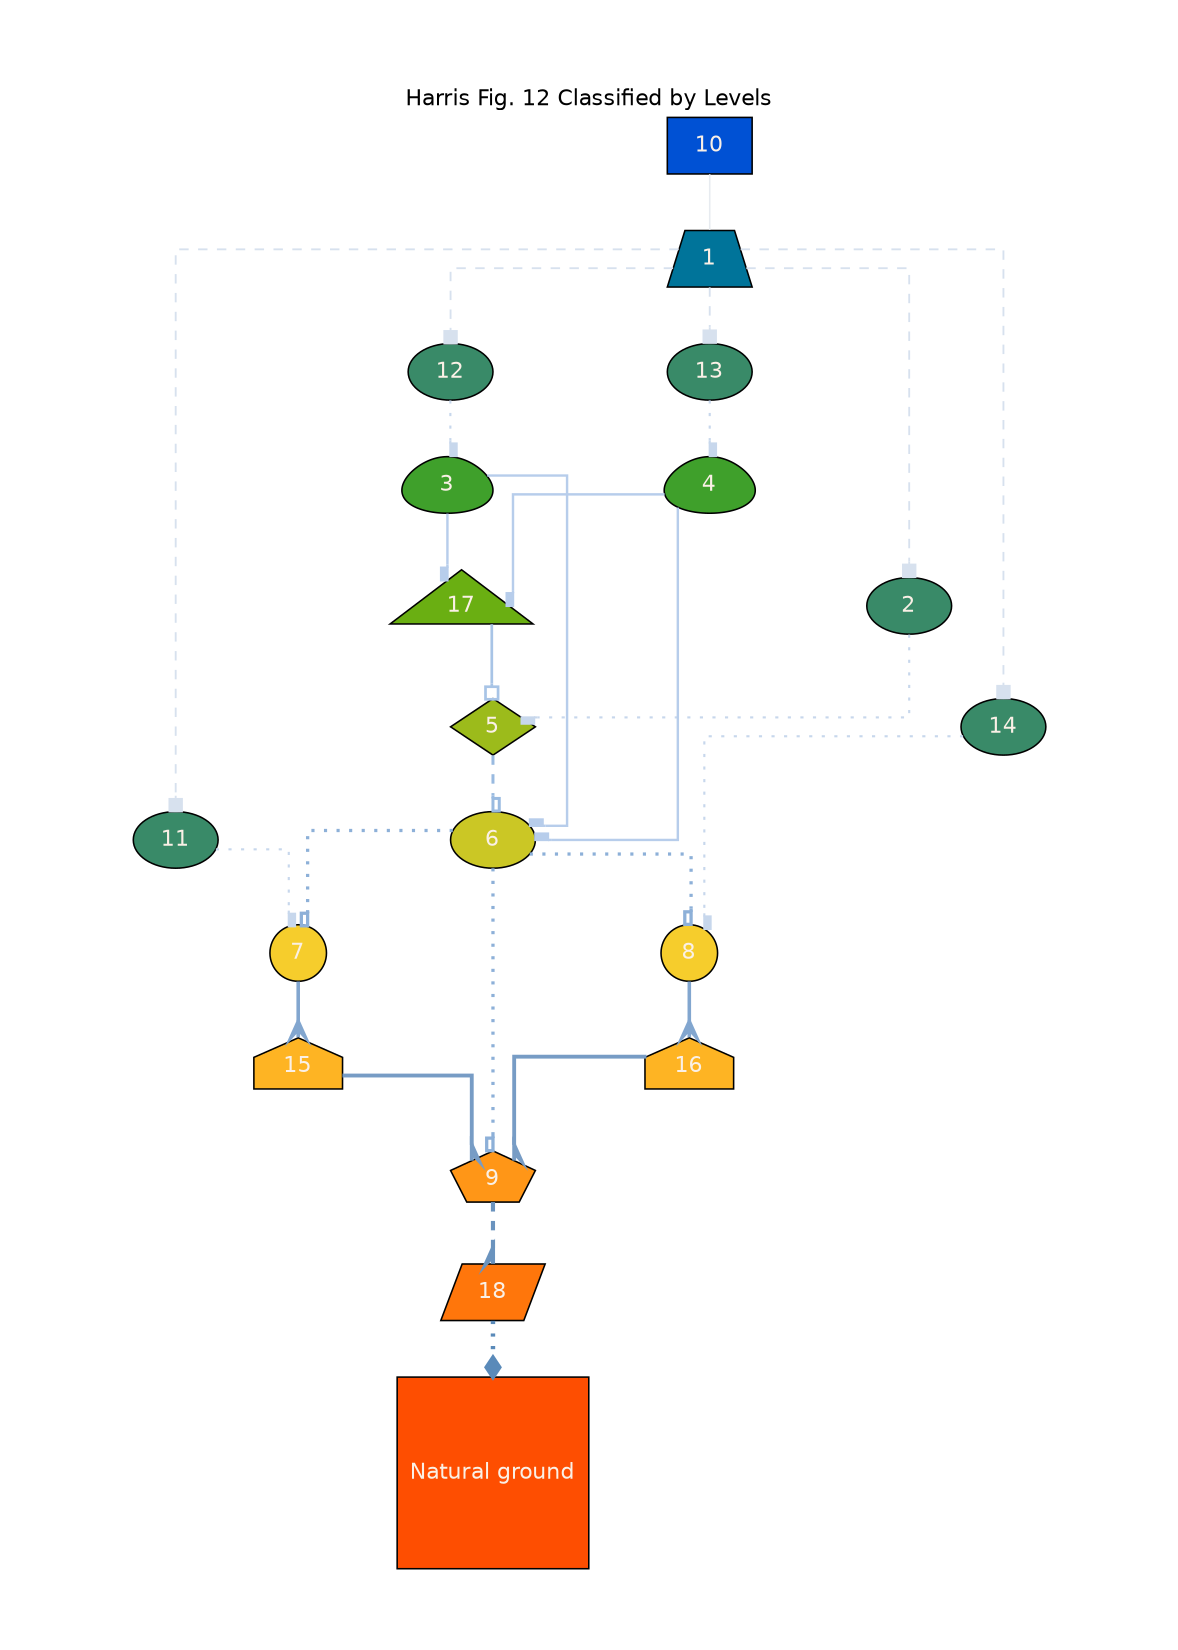 digraph to_dot {
  style="filled";
  dpi="96";
  margin="0.5,0.5";
  bgcolor="/x11/white";
  fontname="Helvetica";
  fontsize="14.0";
  fontcolor="/x11/black";
  splines="ortho";
  page="7,5";
  size="6,4!";
  ratio="auto";
  URL="http://tsdye.github.io/harris-matrix/";
  label="Harris Fig. 12 Classified by Levels";
  labelloc="t";
  "1" [shape="trapezium"] [style="filled"] [fontname="Helvetica"] [fontsize="14.0"] [color="/x11/black"] [fillcolor="0.541 1.000 0.604"] [fontcolor="/x11/linen"] [penwidth="1.0"] [skew="0.0"] [sides="4"] [orientation="0.0"] [distortion="0.0"] [URL="[[http://harris-matrix.tsdye.com/img/fig12-1.png]]"];
  "2" [shape="ellipse"] [style="filled"] [fontname="Helvetica"] [fontsize="14.0"] [color="/x11/black"] [fillcolor="0.430 0.587 0.541"] [fontcolor="/x11/linen"] [penwidth="1.0"] [skew="0.0"] [sides="4"] [orientation="0.0"] [distortion="0.0"] [URL="[[http://harris-matrix.tsdye.com/img/fig12-2.png]]"];
  "3" [shape="egg"] [style="filled"] [fontname="Helvetica"] [fontsize="14.0"] [color="/x11/black"] [fillcolor="0.305 0.731 0.627"] [fontcolor="/x11/linen"] [penwidth="1.0"] [skew="0.0"] [sides="4"] [orientation="0.0"] [distortion="0.0"] [URL="[[http://harris-matrix.tsdye.com/img/fig12-3.png]]"];
  "4" [shape="egg"] [style="filled"] [fontname="Helvetica"] [fontsize="14.0"] [color="/x11/black"] [fillcolor="0.305 0.731 0.627"] [fontcolor="/x11/linen"] [penwidth="1.0"] [skew="0.0"] [sides="4"] [orientation="0.0"] [distortion="0.0"] [URL="[[http://harris-matrix.tsdye.com/img/fig12-4.png]]"];
  "5" [shape="diamond"] [style="filled"] [fontname="Helvetica"] [fontsize="14.0"] [color="/x11/black"] [fillcolor="0.199 0.856 0.733"] [fontcolor="/x11/linen"] [penwidth="1.0"] [skew="0.0"] [sides="4"] [orientation="0.0"] [distortion="0.0"] [URL="[[http://harris-matrix.tsdye.com/img/fig12-5.png]]"];
  "6" [shape="oval"] [style="filled"] [fontname="Helvetica"] [fontsize="14.0"] [color="/x11/black"] [fillcolor="0.162 0.818 0.796"] [fontcolor="/x11/linen"] [penwidth="1.0"] [skew="0.0"] [sides="4"] [orientation="0.0"] [distortion="0.0"] [URL="[[http://harris-matrix.tsdye.com/img/fig12-6.png]]"];
  "7" [shape="circle"] [style="filled"] [fontname="Helvetica"] [fontsize="14.0"] [color="/x11/black"] [fillcolor="0.133 0.820 0.961"] [fontcolor="/x11/linen"] [penwidth="1.0"] [skew="0.0"] [sides="4"] [orientation="0.0"] [distortion="0.0"] [URL="[[http://harris-matrix.tsdye.com/img/fig12-7.png]]"];
  "8" [shape="circle"] [style="filled"] [fontname="Helvetica"] [fontsize="14.0"] [color="/x11/black"] [fillcolor="0.133 0.820 0.961"] [fontcolor="/x11/linen"] [penwidth="1.0"] [skew="0.0"] [sides="4"] [orientation="0.0"] [distortion="0.0"] [URL="[[http://harris-matrix.tsdye.com/img/fig12-8.png]]"];
  "9" [shape="pentagon"] [style="filled"] [fontname="Helvetica"] [fontsize="14.0"] [color="/x11/black"] [fillcolor="0.091 0.910 1.000"] [fontcolor="/x11/linen"] [penwidth="1.0"] [skew="0.0"] [sides="4"] [orientation="0.0"] [distortion="0.0"] [URL="[[http://harris-matrix.tsdye.com/img/fig12-9.png]]"];
  "Natural ground" [shape="square"] [style="filled"] [fontname="Helvetica"] [fontsize="14.0"] [color="/x11/black"] [fillcolor="0.051 0.996 0.996"] [fontcolor="/x11/linen"] [penwidth="1.0"] [skew="0.0"] [sides="4"] [orientation="0.0"] [distortion="0.0"] [URL="[[http://harris-matrix.tsdye.com/img/fig12-natural-ground.png]]"];
  "10" [shape="box"] [style="filled"] [fontname="Helvetica"] [fontsize="14.0"] [color="/x11/black"] [fillcolor="0.603 1.000 0.831"] [fontcolor="/x11/linen"] [penwidth="1.0"] [skew="0.0"] [sides="4"] [orientation="0.0"] [distortion="0.0"] [URL="http://tsdye.github.io/harris-matrix/"];
  "11" [shape="ellipse"] [style="filled"] [fontname="Helvetica"] [fontsize="14.0"] [color="/x11/black"] [fillcolor="0.430 0.587 0.541"] [fontcolor="/x11/linen"] [penwidth="1.0"] [skew="0.0"] [sides="4"] [orientation="0.0"] [distortion="0.0"] [URL="http://tsdye.github.io/harris-matrix/"];
  "12" [shape="ellipse"] [style="filled"] [fontname="Helvetica"] [fontsize="14.0"] [color="/x11/black"] [fillcolor="0.430 0.587 0.541"] [fontcolor="/x11/linen"] [penwidth="1.0"] [skew="0.0"] [sides="4"] [orientation="0.0"] [distortion="0.0"] [URL="http://tsdye.github.io/harris-matrix/"];
  "13" [shape="ellipse"] [style="filled"] [fontname="Helvetica"] [fontsize="14.0"] [color="/x11/black"] [fillcolor="0.430 0.587 0.541"] [fontcolor="/x11/linen"] [penwidth="1.0"] [skew="0.0"] [sides="4"] [orientation="0.0"] [distortion="0.0"] [URL="http://tsdye.github.io/harris-matrix/"];
  "14" [shape="ellipse"] [style="filled"] [fontname="Helvetica"] [fontsize="14.0"] [color="/x11/black"] [fillcolor="0.430 0.587 0.541"] [fontcolor="/x11/linen"] [penwidth="1.0"] [skew="0.0"] [sides="4"] [orientation="0.0"] [distortion="0.0"] [URL="http://tsdye.github.io/harris-matrix/"];
  "15" [shape="house"] [style="filled"] [fontname="Helvetica"] [fontsize="14.0"] [color="/x11/black"] [fillcolor="0.110 0.862 0.996"] [fontcolor="/x11/linen"] [penwidth="1.0"] [skew="0.0"] [sides="4"] [orientation="0.0"] [distortion="0.0"] [URL="http://tsdye.github.io/harris-matrix/"];
  "16" [shape="house"] [style="filled"] [fontname="Helvetica"] [fontsize="14.0"] [color="/x11/black"] [fillcolor="0.110 0.862 0.996"] [fontcolor="/x11/linen"] [penwidth="1.0"] [skew="0.0"] [sides="4"] [orientation="0.0"] [distortion="0.0"] [URL="http://tsdye.github.io/harris-matrix/"];
  "17" [shape="triangle"] [style="filled"] [fontname="Helvetica"] [fontsize="14.0"] [color="/x11/black"] [fillcolor="0.240 0.897 0.686"] [fontcolor="/x11/linen"] [penwidth="1.0"] [skew="0.0"] [sides="4"] [orientation="0.0"] [distortion="0.0"] [URL="http://tsdye.github.io/harris-matrix/"];
  "18" [shape="parallelogram"] [style="filled"] [fontname="Helvetica"] [fontsize="14.0"] [color="/x11/black"] [fillcolor="0.073 0.957 1.000"] [fontcolor="/x11/linen"] [penwidth="1.0"] [skew="0.0"] [sides="4"] [orientation="0.0"] [distortion="0.0"] [URL="http://tsdye.github.io/harris-matrix/"];
 "1" -> "2"  [style="dashed"] [arrowhead="box"] [color="0.594 0.097 0.933"] [fontname="Helvetica"] [fontsize="14.0"] [fontcolor="/x11/black"] [penwidth="1.1818182"] [URL="http://tsdye.github.io/harris-matrix/"];
 "1" -> "11"  [style="dashed"] [arrowhead="box"] [color="0.594 0.097 0.933"] [fontname="Helvetica"] [fontsize="14.0"] [fontcolor="/x11/black"] [penwidth="1.1818182"] [URL="http://tsdye.github.io/harris-matrix/"];
 "1" -> "12"  [style="dashed"] [arrowhead="box"] [color="0.594 0.097 0.933"] [fontname="Helvetica"] [fontsize="14.0"] [fontcolor="/x11/black"] [penwidth="1.1818182"] [URL="http://tsdye.github.io/harris-matrix/"];
 "1" -> "13"  [style="dashed"] [arrowhead="box"] [color="0.594 0.097 0.933"] [fontname="Helvetica"] [fontsize="14.0"] [fontcolor="/x11/black"] [penwidth="1.1818182"] [URL="http://tsdye.github.io/harris-matrix/"];
 "1" -> "14"  [style="dashed"] [arrowhead="box"] [color="0.594 0.097 0.933"] [fontname="Helvetica"] [fontsize="14.0"] [fontcolor="/x11/black"] [penwidth="1.1818182"] [URL="http://tsdye.github.io/harris-matrix/"];
 "2" -> "5"  [style="dotted"] [arrowhead="lbox"] [color="0.595 0.157 0.925"] [fontname="Helvetica"] [fontsize="14.0"] [fontcolor="/x11/black"] [penwidth="1.3636364"] [URL="http://tsdye.github.io/harris-matrix/"];
 "3" -> "6"  [style="bold"] [arrowhead="rbox"] [color="0.595 0.218 0.918"] [fontname="Helvetica"] [fontsize="14.0"] [fontcolor="/x11/black"] [penwidth="1.5454545"] [URL="http://tsdye.github.io/harris-matrix/"];
 "3" -> "17"  [style="bold"] [arrowhead="rbox"] [color="0.595 0.218 0.918"] [fontname="Helvetica"] [fontsize="14.0"] [fontcolor="/x11/black"] [penwidth="1.5454545"] [URL="http://tsdye.github.io/harris-matrix/"];
 "4" -> "6"  [style="bold"] [arrowhead="rbox"] [color="0.595 0.218 0.918"] [fontname="Helvetica"] [fontsize="14.0"] [fontcolor="/x11/black"] [penwidth="1.5454545"] [URL="http://tsdye.github.io/harris-matrix/"];
 "4" -> "17"  [style="bold"] [arrowhead="rbox"] [color="0.595 0.218 0.918"] [fontname="Helvetica"] [fontsize="14.0"] [fontcolor="/x11/black"] [penwidth="1.5454545"] [URL="http://tsdye.github.io/harris-matrix/"];
 "5" -> "6"  [style="dashed"] [arrowhead="olbox"] [color="0.589 0.317 0.878"] [fontname="Helvetica"] [fontsize="14.0"] [fontcolor="/x11/black"] [penwidth="1.909091"] [URL="http://tsdye.github.io/harris-matrix/"];
 "6" -> "7"  [style="dotted"] [arrowhead="orbox"] [color="0.589 0.347 0.847"] [fontname="Helvetica"] [fontsize="14.0"] [fontcolor="/x11/black"] [penwidth="2.090909"] [URL="http://tsdye.github.io/harris-matrix/"];
 "6" -> "8"  [style="dotted"] [arrowhead="orbox"] [color="0.589 0.347 0.847"] [fontname="Helvetica"] [fontsize="14.0"] [fontcolor="/x11/black"] [penwidth="2.090909"] [URL="http://tsdye.github.io/harris-matrix/"];
 "6" -> "9"  [style="dotted"] [arrowhead="orbox"] [color="0.589 0.347 0.847"] [fontname="Helvetica"] [fontsize="14.0"] [fontcolor="/x11/black"] [penwidth="2.090909"] [URL="http://tsdye.github.io/harris-matrix/"];
 "7" -> "15"  [style="bold"] [arrowhead="crow"] [color="0.589 0.372 0.812"] [fontname="Helvetica"] [fontsize="14.0"] [fontcolor="/x11/black"] [penwidth="2.2727273"] [URL="http://tsdye.github.io/harris-matrix/"];
 "8" -> "16"  [style="bold"] [arrowhead="crow"] [color="0.589 0.372 0.812"] [fontname="Helvetica"] [fontsize="14.0"] [fontcolor="/x11/black"] [penwidth="2.2727273"] [URL="http://tsdye.github.io/harris-matrix/"];
 "9" -> "18"  [style="dashed"] [arrowhead="rcrow"] [color="0.585 0.442 0.745"] [fontname="Helvetica"] [fontsize="14.0"] [fontcolor="/x11/black"] [penwidth="2.6363635"] [URL="http://tsdye.github.io/harris-matrix/"];
 "10" -> "1"  [style="solid"] [arrowhead="none"] [color="0.593 0.037 0.941"] [fontname="Helvetica"] [fontsize="14.0"] [fontcolor="/x11/black"] [penwidth="1.0"] [URL="http://tsdye.github.io/harris-matrix/"];
 "11" -> "7"  [style="dotted"] [arrowhead="lbox"] [color="0.595 0.157 0.925"] [fontname="Helvetica"] [fontsize="14.0"] [fontcolor="/x11/black"] [penwidth="1.3636364"] [URL="http://tsdye.github.io/harris-matrix/"];
 "12" -> "3"  [style="dotted"] [arrowhead="lbox"] [color="0.595 0.157 0.925"] [fontname="Helvetica"] [fontsize="14.0"] [fontcolor="/x11/black"] [penwidth="1.3636364"] [URL="http://tsdye.github.io/harris-matrix/"];
 "13" -> "4"  [style="dotted"] [arrowhead="lbox"] [color="0.595 0.157 0.925"] [fontname="Helvetica"] [fontsize="14.0"] [fontcolor="/x11/black"] [penwidth="1.3636364"] [URL="http://tsdye.github.io/harris-matrix/"];
 "14" -> "8"  [style="dotted"] [arrowhead="lbox"] [color="0.595 0.157 0.925"] [fontname="Helvetica"] [fontsize="14.0"] [fontcolor="/x11/black"] [penwidth="1.3636364"] [URL="http://tsdye.github.io/harris-matrix/"];
 "15" -> "9"  [style="solid"] [arrowhead="lcrow"] [color="0.588 0.396 0.773"] [fontname="Helvetica"] [fontsize="14.0"] [fontcolor="/x11/black"] [penwidth="2.4545455"] [URL="http://tsdye.github.io/harris-matrix/"];
 "16" -> "9"  [style="solid"] [arrowhead="lcrow"] [color="0.588 0.396 0.773"] [fontname="Helvetica"] [fontsize="14.0"] [fontcolor="/x11/black"] [penwidth="2.4545455"] [URL="http://tsdye.github.io/harris-matrix/"];
 "17" -> "5"  [style="solid"] [arrowhead="obox"] [color="0.591 0.270 0.902"] [fontname="Helvetica"] [fontsize="14.0"] [fontcolor="/x11/black"] [penwidth="1.7272727"] [URL="http://tsdye.github.io/harris-matrix/"];
 "18" -> "Natural ground"  [style="dotted"] [arrowhead="diamond"] [color="0.582 0.514 0.725"] [fontname="Helvetica"] [fontsize="14.0"] [fontcolor="/x11/black"] [penwidth="2.818182"] [URL="http://tsdye.github.io/harris-matrix/"];
}
